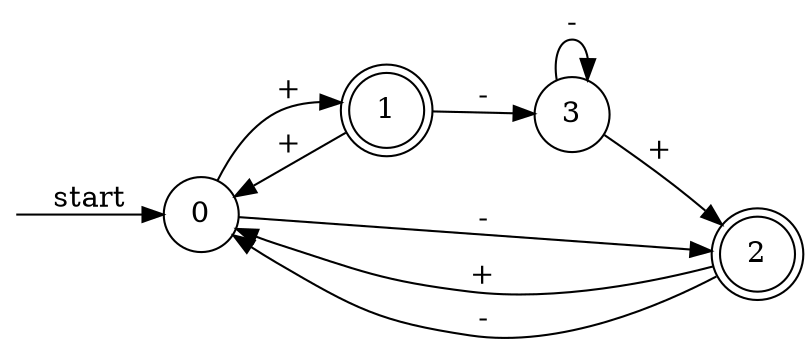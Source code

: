 digraph dfa {
    rankdir = LR;
    node [shape = circle];
    __start [style = invis, shape = point];
    __start -> "0" [ label = "start" ];
    node [shape = doublecircle]; "1" "2"
    node [shape = circle];
    "2" -> "0" [ label = "+" ];
    "2" -> "0" [ label = "-" ];
    "0" -> "1" [ label = "+" ];
    "0" -> "2" [ label = "-" ];
    "1" -> "0" [ label = "+" ];
    "1" -> "3" [ label = "-" ];
    "3" -> "2" [ label = "+" ];
    "3" -> "3" [ label = "-" ];
}
